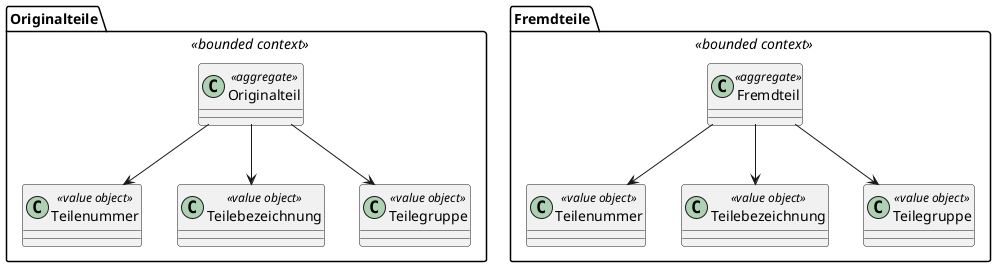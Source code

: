@startuml

   package "Originalteile" as ot <<bounded context>> {
        class "Originalteil" as aggregateOt <<aggregate>>
        class "Teilenummer" as tn <<value object>>
        class "Teilebezeichnung" as tb <<value object>>
        class "Teilegruppe" as tg <<value object>>

        aggregateOt --> tn
        aggregateOt --> tb
        aggregateOt --> tg

   }

   package "Fremdteile" as ft <<bounded context>> {
           class "Fremdteil" as aggregateFt <<aggregate>>
           class "Teilenummer" as tn1 <<value object>>
           class "Teilebezeichnung" as tb1 <<value object>>
           class "Teilegruppe" as tg1 <<value object>>

           aggregateFt --> tn1
           aggregateFt --> tb1
           aggregateFt --> tg1

      }
@enduml